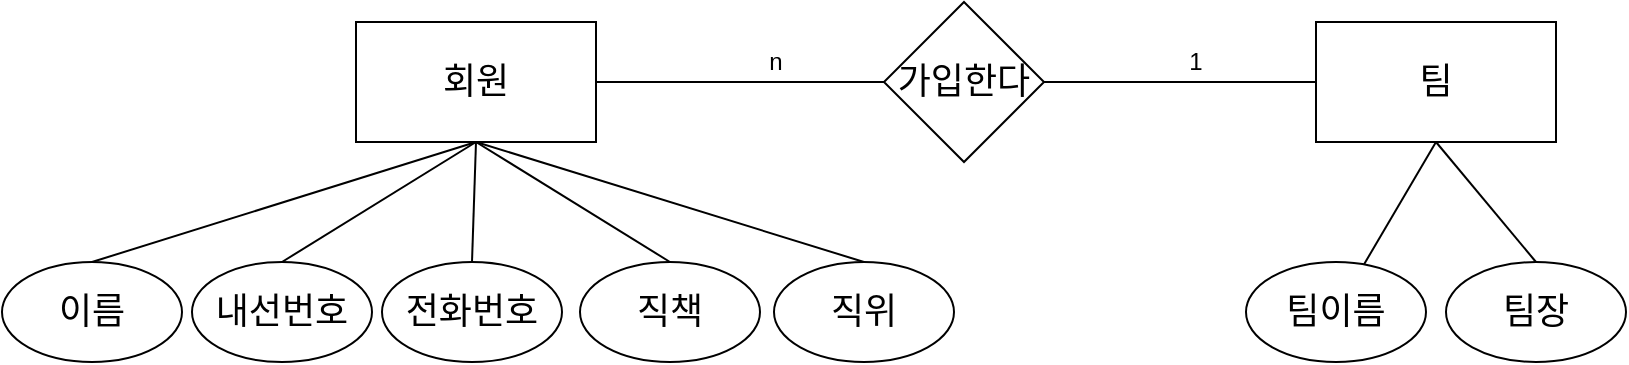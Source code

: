 <mxfile version="14.6.3" type="device"><diagram id="ZXPkAtVvmyJ3lbsXJl1B" name="Page-1"><mxGraphModel dx="2253" dy="801" grid="1" gridSize="10" guides="1" tooltips="1" connect="1" arrows="1" fold="1" page="1" pageScale="1" pageWidth="827" pageHeight="1169" math="0" shadow="0"><root><mxCell id="0"/><mxCell id="1" parent="0"/><mxCell id="Bp-h2K35Vwh9JHtw6_hq-5" value="&lt;font style=&quot;font-size: 18px&quot;&gt;회원&lt;/font&gt;" style="rounded=0;whiteSpace=wrap;html=1;" parent="1" vertex="1"><mxGeometry x="160" y="390" width="120" height="60" as="geometry"/></mxCell><mxCell id="Bp-h2K35Vwh9JHtw6_hq-6" value="&lt;font style=&quot;font-size: 18px&quot;&gt;팀&lt;br&gt;&lt;/font&gt;" style="rounded=0;whiteSpace=wrap;html=1;" parent="1" vertex="1"><mxGeometry x="640" y="390" width="120" height="60" as="geometry"/></mxCell><mxCell id="Bp-h2K35Vwh9JHtw6_hq-9" value="&lt;font style=&quot;font-size: 18px&quot;&gt;이름&lt;/font&gt;" style="ellipse;whiteSpace=wrap;html=1;" parent="1" vertex="1"><mxGeometry x="-17" y="510" width="90" height="50" as="geometry"/></mxCell><mxCell id="Bp-h2K35Vwh9JHtw6_hq-11" value="&lt;font style=&quot;font-size: 18px&quot;&gt;내선번호&lt;/font&gt;&lt;span style=&quot;color: rgba(0 , 0 , 0 , 0) ; font-family: monospace ; font-size: 0px&quot;&gt;%3CmxGraphModel%3E%3Croot%3E%3CmxCell%20id%3D%220%22%2F%3E%3CmxCell%20id%3D%221%22%20parent%3D%220%22%2F%3E%3CmxCell%20id%3D%222%22%20value%3D%22%26lt%3Bfont%20style%3D%26quot%3Bfont-size%3A%2018px%26quot%3B%26gt%3B%EC%9D%B4%EB%A6%84%26lt%3B%2Ffont%26gt%3B%22%20style%3D%22ellipse%3BwhiteSpace%3Dwrap%3Bhtml%3D1%3B%22%20vertex%3D%221%22%20parent%3D%221%22%3E%3CmxGeometry%20x%3D%2230%22%20y%3D%22470%22%20width%3D%2290%22%20height%3D%2250%22%20as%3D%22geometry%22%2F%3E%3C%2FmxCell%3E%3C%2Froot%3E%3C%2FmxGraphModel%3E&lt;/span&gt;" style="ellipse;whiteSpace=wrap;html=1;" parent="1" vertex="1"><mxGeometry x="78" y="510" width="90" height="50" as="geometry"/></mxCell><mxCell id="Bp-h2K35Vwh9JHtw6_hq-12" value="&lt;span style=&quot;font-size: 18px&quot;&gt;전화번호&lt;/span&gt;" style="ellipse;whiteSpace=wrap;html=1;" parent="1" vertex="1"><mxGeometry x="173" y="510" width="90" height="50" as="geometry"/></mxCell><mxCell id="Bp-h2K35Vwh9JHtw6_hq-14" value="" style="endArrow=none;html=1;entryX=0.5;entryY=1;entryDx=0;entryDy=0;exitX=0.5;exitY=0;exitDx=0;exitDy=0;" parent="1" source="Bp-h2K35Vwh9JHtw6_hq-9" target="Bp-h2K35Vwh9JHtw6_hq-5" edge="1"><mxGeometry width="50" height="50" relative="1" as="geometry"><mxPoint x="140" y="500" as="sourcePoint"/><mxPoint x="190" y="450" as="targetPoint"/></mxGeometry></mxCell><mxCell id="Bp-h2K35Vwh9JHtw6_hq-15" value="" style="endArrow=none;html=1;entryX=0.5;entryY=1;entryDx=0;entryDy=0;exitX=0.5;exitY=0;exitDx=0;exitDy=0;" parent="1" source="Bp-h2K35Vwh9JHtw6_hq-11" target="Bp-h2K35Vwh9JHtw6_hq-5" edge="1"><mxGeometry width="50" height="50" relative="1" as="geometry"><mxPoint x="350" y="510" as="sourcePoint"/><mxPoint x="400" y="460" as="targetPoint"/></mxGeometry></mxCell><mxCell id="Bp-h2K35Vwh9JHtw6_hq-16" value="" style="endArrow=none;html=1;entryX=0.5;entryY=1;entryDx=0;entryDy=0;exitX=0.5;exitY=0;exitDx=0;exitDy=0;" parent="1" source="Bp-h2K35Vwh9JHtw6_hq-12" target="Bp-h2K35Vwh9JHtw6_hq-5" edge="1"><mxGeometry width="50" height="50" relative="1" as="geometry"><mxPoint x="230" y="530" as="sourcePoint"/><mxPoint x="230" y="460" as="targetPoint"/></mxGeometry></mxCell><mxCell id="Bp-h2K35Vwh9JHtw6_hq-17" value="&lt;font style=&quot;font-size: 18px&quot;&gt;가입한다&lt;/font&gt;" style="rhombus;whiteSpace=wrap;html=1;" parent="1" vertex="1"><mxGeometry x="424" y="380" width="80" height="80" as="geometry"/></mxCell><mxCell id="Bp-h2K35Vwh9JHtw6_hq-18" value="" style="endArrow=none;html=1;exitX=1;exitY=0.5;exitDx=0;exitDy=0;entryX=0;entryY=0.5;entryDx=0;entryDy=0;" parent="1" source="Bp-h2K35Vwh9JHtw6_hq-5" target="Bp-h2K35Vwh9JHtw6_hq-17" edge="1"><mxGeometry width="50" height="50" relative="1" as="geometry"><mxPoint x="250" y="340" as="sourcePoint"/><mxPoint x="300" y="290" as="targetPoint"/></mxGeometry></mxCell><mxCell id="Bp-h2K35Vwh9JHtw6_hq-19" value="" style="endArrow=none;html=1;entryX=0;entryY=0.5;entryDx=0;entryDy=0;exitX=1;exitY=0.5;exitDx=0;exitDy=0;" parent="1" source="Bp-h2K35Vwh9JHtw6_hq-17" target="Bp-h2K35Vwh9JHtw6_hq-6" edge="1"><mxGeometry width="50" height="50" relative="1" as="geometry"><mxPoint x="510" y="420" as="sourcePoint"/><mxPoint x="434" y="430" as="targetPoint"/></mxGeometry></mxCell><mxCell id="Bp-h2K35Vwh9JHtw6_hq-20" value="&lt;span style=&quot;font-size: 18px&quot;&gt;팀이름&lt;/span&gt;" style="ellipse;whiteSpace=wrap;html=1;" parent="1" vertex="1"><mxGeometry x="605" y="510" width="90" height="50" as="geometry"/></mxCell><mxCell id="Bp-h2K35Vwh9JHtw6_hq-21" value="n" style="text;html=1;strokeColor=none;fillColor=none;align=center;verticalAlign=middle;whiteSpace=wrap;rounded=0;" parent="1" vertex="1"><mxGeometry x="350" y="400" width="40" height="20" as="geometry"/></mxCell><mxCell id="Bp-h2K35Vwh9JHtw6_hq-22" value="1" style="text;html=1;strokeColor=none;fillColor=none;align=center;verticalAlign=middle;whiteSpace=wrap;rounded=0;" parent="1" vertex="1"><mxGeometry x="560" y="400" width="40" height="20" as="geometry"/></mxCell><mxCell id="iS6J93KBNbgVGochmj3m-1" value="" style="endArrow=none;html=1;entryX=0.5;entryY=1;entryDx=0;entryDy=0;" parent="1" source="Bp-h2K35Vwh9JHtw6_hq-20" target="Bp-h2K35Vwh9JHtw6_hq-6" edge="1"><mxGeometry width="50" height="50" relative="1" as="geometry"><mxPoint x="630" y="630" as="sourcePoint"/><mxPoint x="680" y="580" as="targetPoint"/></mxGeometry></mxCell><mxCell id="EKLCdtY-cBpdTAdlxlCQ-1" value="&lt;span style=&quot;font-size: 18px&quot;&gt;직책&lt;/span&gt;" style="ellipse;whiteSpace=wrap;html=1;" vertex="1" parent="1"><mxGeometry x="272" y="510" width="90" height="50" as="geometry"/></mxCell><mxCell id="EKLCdtY-cBpdTAdlxlCQ-2" value="" style="endArrow=none;html=1;entryX=0.5;entryY=1;entryDx=0;entryDy=0;exitX=0.5;exitY=0;exitDx=0;exitDy=0;" edge="1" parent="1" source="EKLCdtY-cBpdTAdlxlCQ-1" target="Bp-h2K35Vwh9JHtw6_hq-5"><mxGeometry width="50" height="50" relative="1" as="geometry"><mxPoint x="325" y="530" as="sourcePoint"/><mxPoint x="230" y="460" as="targetPoint"/></mxGeometry></mxCell><mxCell id="EKLCdtY-cBpdTAdlxlCQ-3" value="&lt;span style=&quot;font-size: 18px&quot;&gt;직위&lt;/span&gt;" style="ellipse;whiteSpace=wrap;html=1;" vertex="1" parent="1"><mxGeometry x="369" y="510" width="90" height="50" as="geometry"/></mxCell><mxCell id="EKLCdtY-cBpdTAdlxlCQ-4" value="" style="endArrow=none;html=1;entryX=0.5;entryY=1;entryDx=0;entryDy=0;exitX=0.5;exitY=0;exitDx=0;exitDy=0;" edge="1" parent="1" source="EKLCdtY-cBpdTAdlxlCQ-3" target="Bp-h2K35Vwh9JHtw6_hq-5"><mxGeometry width="50" height="50" relative="1" as="geometry"><mxPoint x="379" y="520" as="sourcePoint"/><mxPoint x="230" y="460" as="targetPoint"/></mxGeometry></mxCell><mxCell id="EKLCdtY-cBpdTAdlxlCQ-6" value="&lt;span style=&quot;font-size: 18px&quot;&gt;팀장&lt;/span&gt;" style="ellipse;whiteSpace=wrap;html=1;" vertex="1" parent="1"><mxGeometry x="705" y="510" width="90" height="50" as="geometry"/></mxCell><mxCell id="EKLCdtY-cBpdTAdlxlCQ-7" value="" style="endArrow=none;html=1;entryX=0.5;entryY=1;entryDx=0;entryDy=0;exitX=0.5;exitY=0;exitDx=0;exitDy=0;" edge="1" parent="1" source="EKLCdtY-cBpdTAdlxlCQ-6" target="Bp-h2K35Vwh9JHtw6_hq-6"><mxGeometry width="50" height="50" relative="1" as="geometry"><mxPoint x="670.223" y="521.474" as="sourcePoint"/><mxPoint x="710" y="460" as="targetPoint"/></mxGeometry></mxCell></root></mxGraphModel></diagram></mxfile>